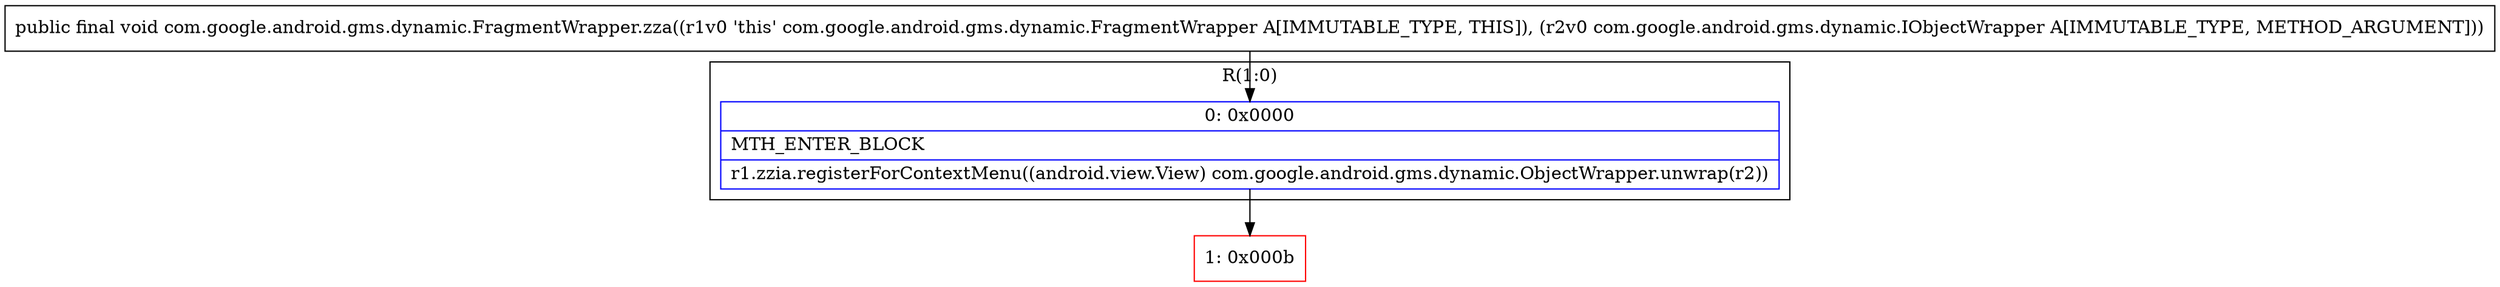 digraph "CFG forcom.google.android.gms.dynamic.FragmentWrapper.zza(Lcom\/google\/android\/gms\/dynamic\/IObjectWrapper;)V" {
subgraph cluster_Region_556363318 {
label = "R(1:0)";
node [shape=record,color=blue];
Node_0 [shape=record,label="{0\:\ 0x0000|MTH_ENTER_BLOCK\l|r1.zzia.registerForContextMenu((android.view.View) com.google.android.gms.dynamic.ObjectWrapper.unwrap(r2))\l}"];
}
Node_1 [shape=record,color=red,label="{1\:\ 0x000b}"];
MethodNode[shape=record,label="{public final void com.google.android.gms.dynamic.FragmentWrapper.zza((r1v0 'this' com.google.android.gms.dynamic.FragmentWrapper A[IMMUTABLE_TYPE, THIS]), (r2v0 com.google.android.gms.dynamic.IObjectWrapper A[IMMUTABLE_TYPE, METHOD_ARGUMENT])) }"];
MethodNode -> Node_0;
Node_0 -> Node_1;
}

